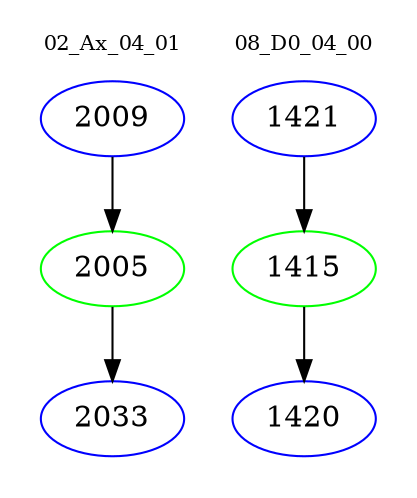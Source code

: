 digraph{
subgraph cluster_0 {
color = white
label = "02_Ax_04_01";
fontsize=10;
T0_2009 [label="2009", color="blue"]
T0_2009 -> T0_2005 [color="black"]
T0_2005 [label="2005", color="green"]
T0_2005 -> T0_2033 [color="black"]
T0_2033 [label="2033", color="blue"]
}
subgraph cluster_1 {
color = white
label = "08_D0_04_00";
fontsize=10;
T1_1421 [label="1421", color="blue"]
T1_1421 -> T1_1415 [color="black"]
T1_1415 [label="1415", color="green"]
T1_1415 -> T1_1420 [color="black"]
T1_1420 [label="1420", color="blue"]
}
}
